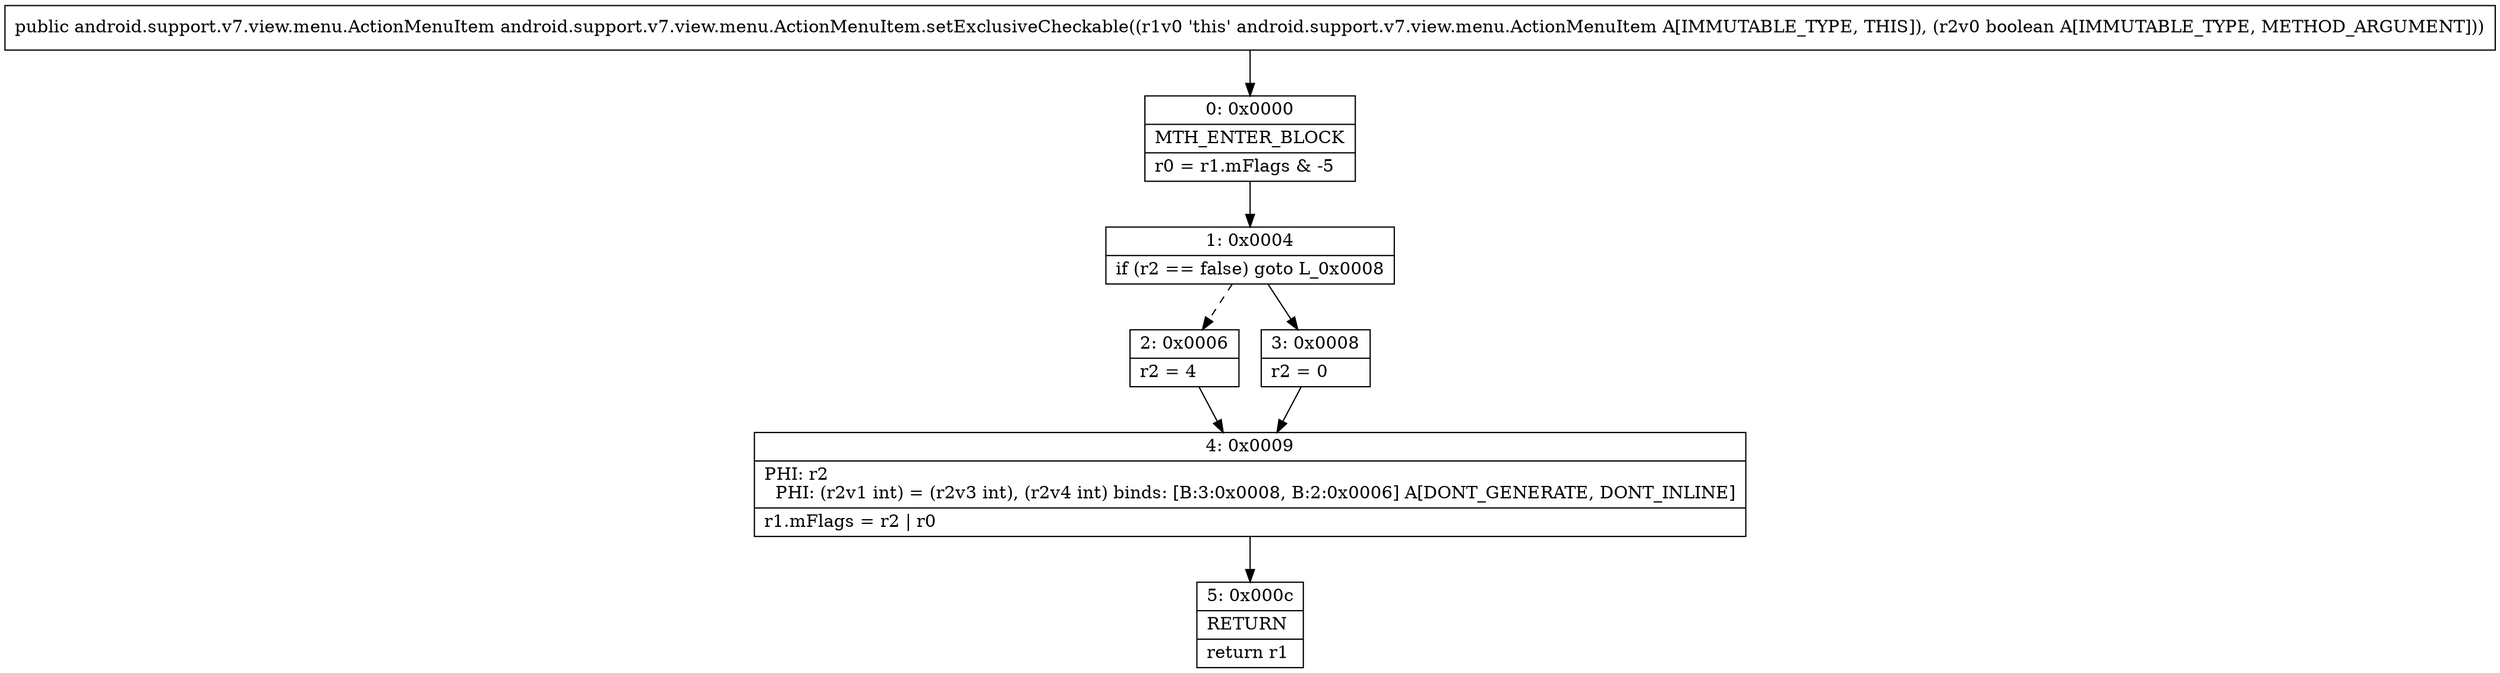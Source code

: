 digraph "CFG forandroid.support.v7.view.menu.ActionMenuItem.setExclusiveCheckable(Z)Landroid\/support\/v7\/view\/menu\/ActionMenuItem;" {
Node_0 [shape=record,label="{0\:\ 0x0000|MTH_ENTER_BLOCK\l|r0 = r1.mFlags & \-5\l}"];
Node_1 [shape=record,label="{1\:\ 0x0004|if (r2 == false) goto L_0x0008\l}"];
Node_2 [shape=record,label="{2\:\ 0x0006|r2 = 4\l}"];
Node_3 [shape=record,label="{3\:\ 0x0008|r2 = 0\l}"];
Node_4 [shape=record,label="{4\:\ 0x0009|PHI: r2 \l  PHI: (r2v1 int) = (r2v3 int), (r2v4 int) binds: [B:3:0x0008, B:2:0x0006] A[DONT_GENERATE, DONT_INLINE]\l|r1.mFlags = r2 \| r0\l}"];
Node_5 [shape=record,label="{5\:\ 0x000c|RETURN\l|return r1\l}"];
MethodNode[shape=record,label="{public android.support.v7.view.menu.ActionMenuItem android.support.v7.view.menu.ActionMenuItem.setExclusiveCheckable((r1v0 'this' android.support.v7.view.menu.ActionMenuItem A[IMMUTABLE_TYPE, THIS]), (r2v0 boolean A[IMMUTABLE_TYPE, METHOD_ARGUMENT])) }"];
MethodNode -> Node_0;
Node_0 -> Node_1;
Node_1 -> Node_2[style=dashed];
Node_1 -> Node_3;
Node_2 -> Node_4;
Node_3 -> Node_4;
Node_4 -> Node_5;
}

